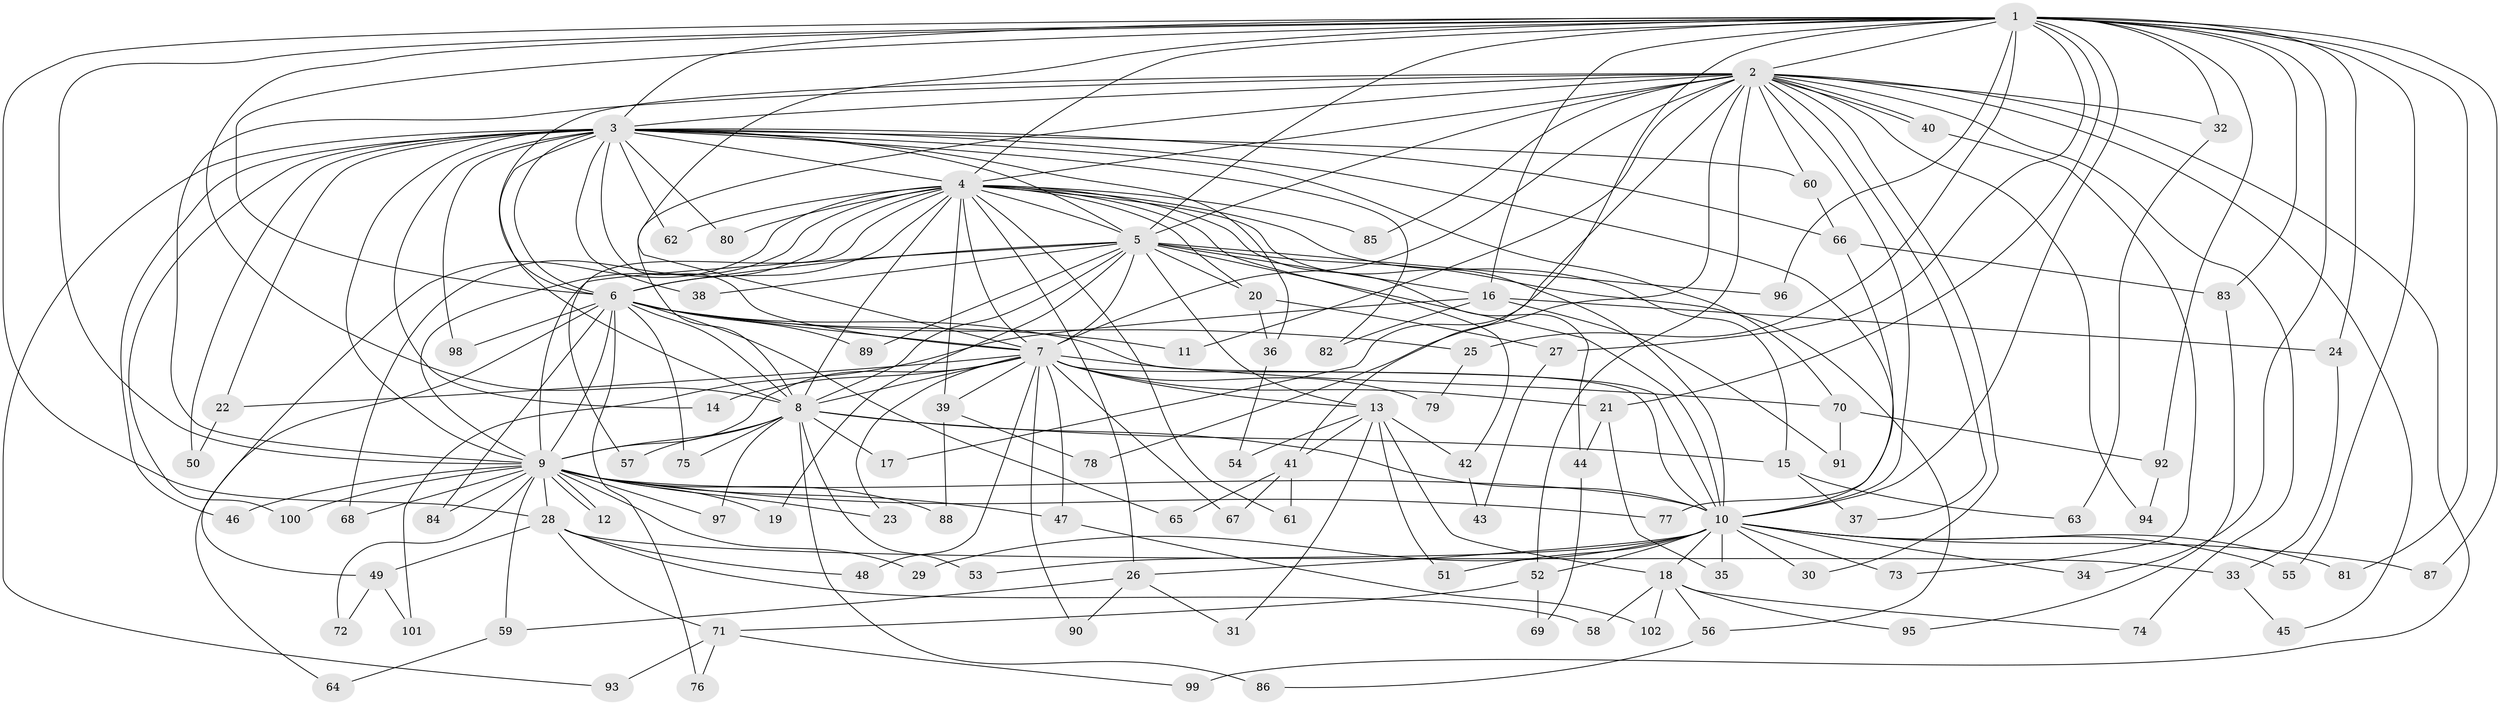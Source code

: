 // Generated by graph-tools (version 1.1) at 2025/11/02/27/25 16:11:05]
// undirected, 102 vertices, 229 edges
graph export_dot {
graph [start="1"]
  node [color=gray90,style=filled];
  1;
  2;
  3;
  4;
  5;
  6;
  7;
  8;
  9;
  10;
  11;
  12;
  13;
  14;
  15;
  16;
  17;
  18;
  19;
  20;
  21;
  22;
  23;
  24;
  25;
  26;
  27;
  28;
  29;
  30;
  31;
  32;
  33;
  34;
  35;
  36;
  37;
  38;
  39;
  40;
  41;
  42;
  43;
  44;
  45;
  46;
  47;
  48;
  49;
  50;
  51;
  52;
  53;
  54;
  55;
  56;
  57;
  58;
  59;
  60;
  61;
  62;
  63;
  64;
  65;
  66;
  67;
  68;
  69;
  70;
  71;
  72;
  73;
  74;
  75;
  76;
  77;
  78;
  79;
  80;
  81;
  82;
  83;
  84;
  85;
  86;
  87;
  88;
  89;
  90;
  91;
  92;
  93;
  94;
  95;
  96;
  97;
  98;
  99;
  100;
  101;
  102;
  1 -- 2;
  1 -- 3;
  1 -- 4;
  1 -- 5;
  1 -- 6;
  1 -- 7;
  1 -- 8;
  1 -- 9;
  1 -- 10;
  1 -- 16;
  1 -- 21;
  1 -- 24;
  1 -- 25;
  1 -- 27;
  1 -- 28;
  1 -- 32;
  1 -- 34;
  1 -- 41;
  1 -- 55;
  1 -- 81;
  1 -- 83;
  1 -- 87;
  1 -- 92;
  1 -- 96;
  2 -- 3;
  2 -- 4;
  2 -- 5;
  2 -- 6;
  2 -- 7;
  2 -- 8;
  2 -- 9;
  2 -- 10;
  2 -- 11;
  2 -- 17;
  2 -- 30;
  2 -- 32;
  2 -- 37;
  2 -- 40;
  2 -- 40;
  2 -- 45;
  2 -- 52;
  2 -- 60;
  2 -- 74;
  2 -- 78;
  2 -- 85;
  2 -- 94;
  2 -- 99;
  3 -- 4;
  3 -- 5;
  3 -- 6;
  3 -- 7;
  3 -- 8;
  3 -- 9;
  3 -- 10;
  3 -- 14;
  3 -- 22;
  3 -- 36;
  3 -- 38;
  3 -- 46;
  3 -- 50;
  3 -- 60;
  3 -- 62;
  3 -- 66;
  3 -- 70;
  3 -- 80;
  3 -- 82;
  3 -- 93;
  3 -- 98;
  3 -- 100;
  4 -- 5;
  4 -- 6;
  4 -- 7;
  4 -- 8;
  4 -- 9;
  4 -- 10;
  4 -- 15;
  4 -- 20;
  4 -- 26;
  4 -- 39;
  4 -- 42;
  4 -- 44;
  4 -- 49;
  4 -- 57;
  4 -- 61;
  4 -- 62;
  4 -- 68;
  4 -- 80;
  4 -- 85;
  5 -- 6;
  5 -- 7;
  5 -- 8;
  5 -- 9;
  5 -- 10;
  5 -- 13;
  5 -- 16;
  5 -- 19;
  5 -- 20;
  5 -- 38;
  5 -- 56;
  5 -- 89;
  5 -- 96;
  6 -- 7;
  6 -- 8;
  6 -- 9;
  6 -- 10;
  6 -- 11;
  6 -- 25;
  6 -- 64;
  6 -- 65;
  6 -- 75;
  6 -- 76;
  6 -- 84;
  6 -- 89;
  6 -- 98;
  7 -- 8;
  7 -- 9;
  7 -- 10;
  7 -- 13;
  7 -- 14;
  7 -- 21;
  7 -- 22;
  7 -- 23;
  7 -- 39;
  7 -- 47;
  7 -- 48;
  7 -- 67;
  7 -- 70;
  7 -- 79;
  7 -- 90;
  8 -- 9;
  8 -- 10;
  8 -- 15;
  8 -- 17;
  8 -- 53;
  8 -- 57;
  8 -- 75;
  8 -- 86;
  8 -- 97;
  9 -- 10;
  9 -- 12;
  9 -- 12;
  9 -- 19;
  9 -- 23;
  9 -- 28;
  9 -- 29;
  9 -- 46;
  9 -- 47;
  9 -- 59;
  9 -- 68;
  9 -- 72;
  9 -- 77;
  9 -- 84;
  9 -- 88;
  9 -- 97;
  9 -- 100;
  10 -- 18;
  10 -- 26;
  10 -- 29;
  10 -- 30;
  10 -- 34;
  10 -- 35;
  10 -- 51;
  10 -- 52;
  10 -- 53;
  10 -- 55;
  10 -- 73;
  10 -- 81;
  10 -- 87;
  13 -- 18;
  13 -- 31;
  13 -- 41;
  13 -- 42;
  13 -- 51;
  13 -- 54;
  15 -- 37;
  15 -- 63;
  16 -- 24;
  16 -- 82;
  16 -- 91;
  16 -- 101;
  18 -- 56;
  18 -- 58;
  18 -- 74;
  18 -- 95;
  18 -- 102;
  20 -- 27;
  20 -- 36;
  21 -- 35;
  21 -- 44;
  22 -- 50;
  24 -- 33;
  25 -- 79;
  26 -- 31;
  26 -- 59;
  26 -- 90;
  27 -- 43;
  28 -- 33;
  28 -- 48;
  28 -- 49;
  28 -- 58;
  28 -- 71;
  32 -- 63;
  33 -- 45;
  36 -- 54;
  39 -- 78;
  39 -- 88;
  40 -- 73;
  41 -- 61;
  41 -- 65;
  41 -- 67;
  42 -- 43;
  44 -- 69;
  47 -- 102;
  49 -- 72;
  49 -- 101;
  52 -- 69;
  52 -- 71;
  56 -- 86;
  59 -- 64;
  60 -- 66;
  66 -- 77;
  66 -- 83;
  70 -- 91;
  70 -- 92;
  71 -- 76;
  71 -- 93;
  71 -- 99;
  83 -- 95;
  92 -- 94;
}
